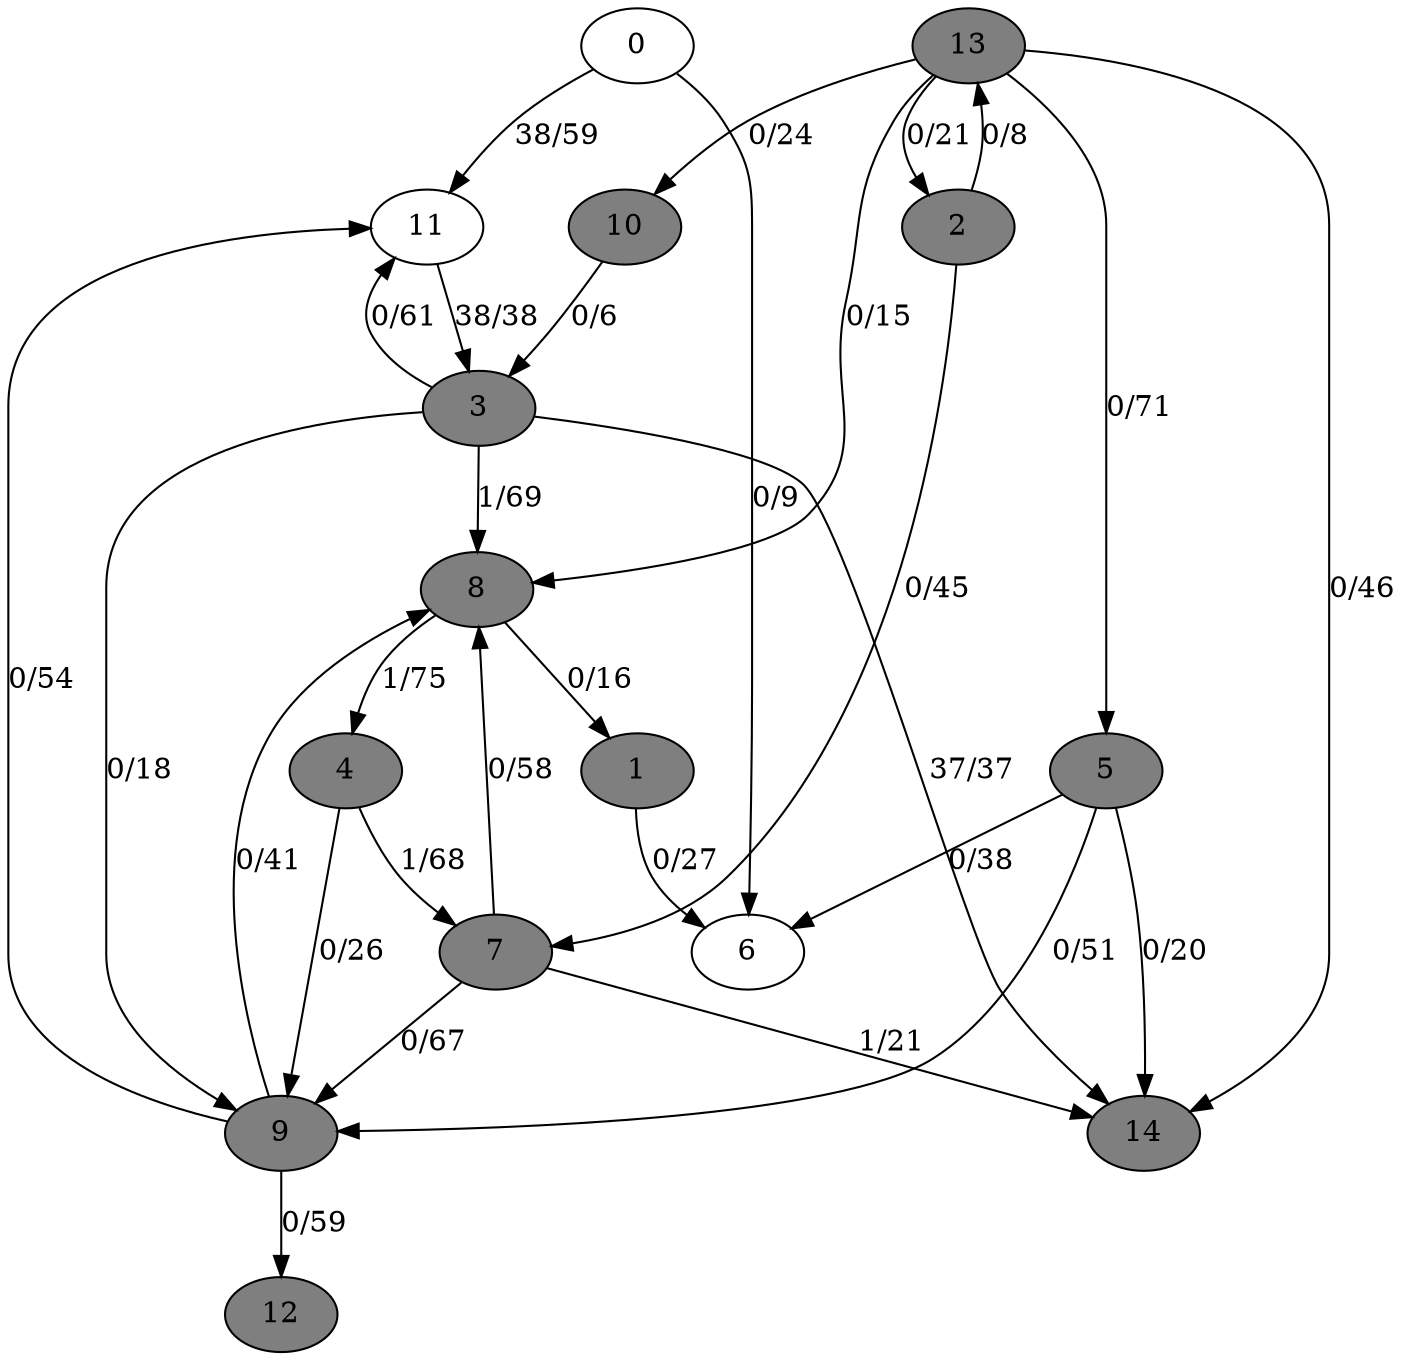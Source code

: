 digraph G {
	0[style=filled fillcolor=grey100];
	0->6[label ="0/9"] ;
	0->11[label ="38/59"] ;
	1[style=filled fillcolor=grey50];
	1->6[label ="0/27"] ;
	2[style=filled fillcolor=grey50];
	2->7[label ="0/45"] ;
	2->13[label ="0/8"] ;
	3[style=filled fillcolor=grey50];
	3->8[label ="1/69"] ;
	3->9[label ="0/18"] ;
	3->11[label ="0/61"] ;
	3->14[label ="37/37"] ;
	4[style=filled fillcolor=grey50];
	4->7[label ="1/68"] ;
	4->9[label ="0/26"] ;
	5[style=filled fillcolor=grey50];
	5->6[label ="0/38"] ;
	5->9[label ="0/51"] ;
	5->14[label ="0/20"] ;
	6[style=filled fillcolor=grey100];
	7[style=filled fillcolor=grey50];
	7->8[label ="0/58"] ;
	7->9[label ="0/67"] ;
	7->14[label ="1/21"] ;
	8[style=filled fillcolor=grey50];
	8->1[label ="0/16"] ;
	8->4[label ="1/75"] ;
	9[style=filled fillcolor=grey50];
	9->8[label ="0/41"] ;
	9->11[label ="0/54"] ;
	9->12[label ="0/59"] ;
	10[style=filled fillcolor=grey50];
	10->3[label ="0/6"] ;
	11[style=filled fillcolor=grey100];
	11->3[label ="38/38"] ;
	12[style=filled fillcolor=grey50];
	13[style=filled fillcolor=grey50];
	13->2[label ="0/21"] ;
	13->5[label ="0/71"] ;
	13->8[label ="0/15"] ;
	13->10[label ="0/24"] ;
	13->14[label ="0/46"] ;
	14[style=filled fillcolor=grey50];
}
